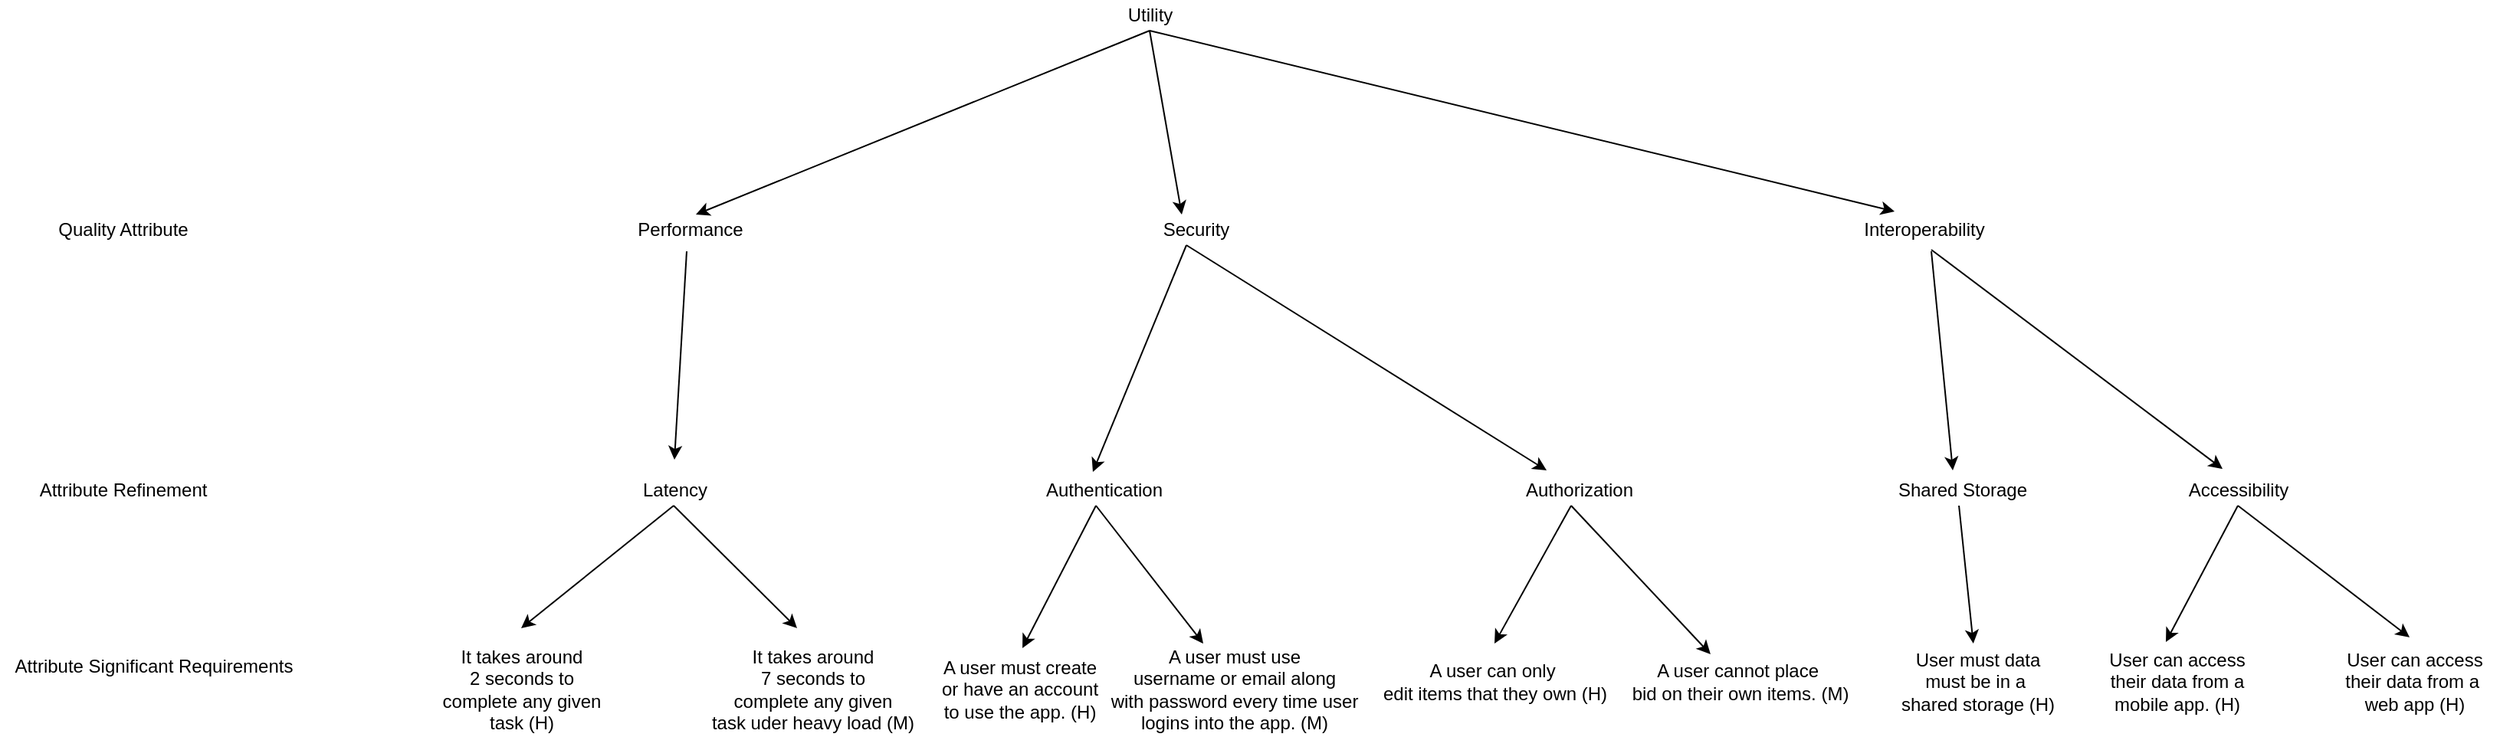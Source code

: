 <mxfile version="13.6.5" type="device"><diagram id="rduMfs4qzVTe8Fdrcr5A" name="Page-1"><mxGraphModel dx="801" dy="462" grid="1" gridSize="10" guides="1" tooltips="1" connect="1" arrows="1" fold="1" page="1" pageScale="1" pageWidth="1700" pageHeight="1100" math="0" shadow="0"><root><mxCell id="0"/><mxCell id="1" parent="0"/><mxCell id="EC4dwhFUrhE-oJEjy3RJ-1" value="Utility" style="text;html=1;resizable=0;autosize=1;align=center;verticalAlign=middle;points=[];fillColor=none;strokeColor=none;rounded=0;" vertex="1" parent="1"><mxGeometry x="780" y="10" width="40" height="20" as="geometry"/></mxCell><mxCell id="EC4dwhFUrhE-oJEjy3RJ-2" value="" style="endArrow=classic;html=1;entryX=0.55;entryY=0;entryDx=0;entryDy=0;entryPerimeter=0;" edge="1" parent="1" target="EC4dwhFUrhE-oJEjy3RJ-3"><mxGeometry width="50" height="50" relative="1" as="geometry"><mxPoint x="800" y="30" as="sourcePoint"/><mxPoint x="510" y="110" as="targetPoint"/></mxGeometry></mxCell><mxCell id="EC4dwhFUrhE-oJEjy3RJ-3" value="Performance" style="text;html=1;resizable=0;autosize=1;align=center;verticalAlign=middle;points=[];fillColor=none;strokeColor=none;rounded=0;" vertex="1" parent="1"><mxGeometry x="460" y="150" width="80" height="20" as="geometry"/></mxCell><mxCell id="EC4dwhFUrhE-oJEjy3RJ-4" value="" style="endArrow=classic;html=1;entryX=0.35;entryY=0;entryDx=0;entryDy=0;entryPerimeter=0;" edge="1" parent="1" target="EC4dwhFUrhE-oJEjy3RJ-5"><mxGeometry width="50" height="50" relative="1" as="geometry"><mxPoint x="800" y="30" as="sourcePoint"/><mxPoint x="820" y="120" as="targetPoint"/></mxGeometry></mxCell><mxCell id="EC4dwhFUrhE-oJEjy3RJ-5" value="Security" style="text;html=1;resizable=0;autosize=1;align=center;verticalAlign=middle;points=[];fillColor=none;strokeColor=none;rounded=0;" vertex="1" parent="1"><mxGeometry x="800" y="150" width="60" height="20" as="geometry"/></mxCell><mxCell id="EC4dwhFUrhE-oJEjy3RJ-6" value="" style="endArrow=classic;html=1;entryX=0.289;entryY=-0.1;entryDx=0;entryDy=0;entryPerimeter=0;" edge="1" parent="1" target="EC4dwhFUrhE-oJEjy3RJ-7"><mxGeometry width="50" height="50" relative="1" as="geometry"><mxPoint x="800" y="30" as="sourcePoint"/><mxPoint x="1120" y="70" as="targetPoint"/></mxGeometry></mxCell><mxCell id="EC4dwhFUrhE-oJEjy3RJ-7" value="Interoperability" style="text;html=1;resizable=0;autosize=1;align=center;verticalAlign=middle;points=[];fillColor=none;strokeColor=none;rounded=0;" vertex="1" parent="1"><mxGeometry x="1260" y="150" width="90" height="20" as="geometry"/></mxCell><mxCell id="EC4dwhFUrhE-oJEjy3RJ-8" value="" style="endArrow=classic;html=1;exitX=0.475;exitY=1.2;exitDx=0;exitDy=0;exitPerimeter=0;" edge="1" parent="1" source="EC4dwhFUrhE-oJEjy3RJ-3"><mxGeometry width="50" height="50" relative="1" as="geometry"><mxPoint x="500" y="180" as="sourcePoint"/><mxPoint x="490" y="310" as="targetPoint"/></mxGeometry></mxCell><mxCell id="EC4dwhFUrhE-oJEjy3RJ-9" value="Latency&lt;br&gt;" style="text;html=1;resizable=0;autosize=1;align=center;verticalAlign=middle;points=[];fillColor=none;strokeColor=none;rounded=0;" vertex="1" parent="1"><mxGeometry x="460" y="320" width="60" height="20" as="geometry"/></mxCell><mxCell id="EC4dwhFUrhE-oJEjy3RJ-10" value="" style="endArrow=classic;html=1;" edge="1" parent="1"><mxGeometry width="50" height="50" relative="1" as="geometry"><mxPoint x="489.5" y="340" as="sourcePoint"/><mxPoint x="390" y="420" as="targetPoint"/></mxGeometry></mxCell><mxCell id="EC4dwhFUrhE-oJEjy3RJ-11" value="It takes around&lt;br&gt;2 seconds to&lt;br&gt;complete any given&lt;br&gt;task (H)" style="text;html=1;resizable=0;autosize=1;align=center;verticalAlign=middle;points=[];fillColor=none;strokeColor=none;rounded=0;" vertex="1" parent="1"><mxGeometry x="330" y="430" width="120" height="60" as="geometry"/></mxCell><mxCell id="EC4dwhFUrhE-oJEjy3RJ-12" value="" style="endArrow=classic;html=1;" edge="1" parent="1"><mxGeometry width="50" height="50" relative="1" as="geometry"><mxPoint x="489.5" y="340" as="sourcePoint"/><mxPoint x="570" y="420" as="targetPoint"/></mxGeometry></mxCell><mxCell id="EC4dwhFUrhE-oJEjy3RJ-13" value="It takes around&lt;br&gt;7 seconds to&lt;br&gt;complete any given&lt;br&gt;task uder heavy load (M)" style="text;html=1;resizable=0;autosize=1;align=center;verticalAlign=middle;points=[];fillColor=none;strokeColor=none;rounded=0;" vertex="1" parent="1"><mxGeometry x="505" y="430" width="150" height="60" as="geometry"/></mxCell><mxCell id="EC4dwhFUrhE-oJEjy3RJ-14" value="" style="endArrow=classic;html=1;entryX=0.422;entryY=-0.1;entryDx=0;entryDy=0;entryPerimeter=0;" edge="1" parent="1" target="EC4dwhFUrhE-oJEjy3RJ-15"><mxGeometry width="50" height="50" relative="1" as="geometry"><mxPoint x="824" y="170" as="sourcePoint"/><mxPoint x="750" y="250" as="targetPoint"/></mxGeometry></mxCell><mxCell id="EC4dwhFUrhE-oJEjy3RJ-15" value="Authentication" style="text;html=1;resizable=0;autosize=1;align=center;verticalAlign=middle;points=[];fillColor=none;strokeColor=none;rounded=0;" vertex="1" parent="1"><mxGeometry x="725" y="320" width="90" height="20" as="geometry"/></mxCell><mxCell id="EC4dwhFUrhE-oJEjy3RJ-16" value="" style="endArrow=classic;html=1;entryX=0.267;entryY=-0.15;entryDx=0;entryDy=0;entryPerimeter=0;" edge="1" parent="1" target="EC4dwhFUrhE-oJEjy3RJ-17"><mxGeometry width="50" height="50" relative="1" as="geometry"><mxPoint x="824" y="170" as="sourcePoint"/><mxPoint x="945" y="250" as="targetPoint"/></mxGeometry></mxCell><mxCell id="EC4dwhFUrhE-oJEjy3RJ-17" value="Authorization" style="text;html=1;resizable=0;autosize=1;align=center;verticalAlign=middle;points=[];fillColor=none;strokeColor=none;rounded=0;" vertex="1" parent="1"><mxGeometry x="1035" y="320" width="90" height="20" as="geometry"/></mxCell><mxCell id="EC4dwhFUrhE-oJEjy3RJ-18" value="" style="endArrow=classic;html=1;entryX=0.517;entryY=-0.04;entryDx=0;entryDy=0;entryPerimeter=0;" edge="1" parent="1" target="EC4dwhFUrhE-oJEjy3RJ-19"><mxGeometry width="50" height="50" relative="1" as="geometry"><mxPoint x="765" y="340" as="sourcePoint"/><mxPoint x="715" y="420" as="targetPoint"/></mxGeometry></mxCell><mxCell id="EC4dwhFUrhE-oJEjy3RJ-19" value="A user must create&lt;br&gt;or have an account&lt;br&gt;to use the app. (H)" style="text;html=1;resizable=0;autosize=1;align=center;verticalAlign=middle;points=[];fillColor=none;strokeColor=none;rounded=0;" vertex="1" parent="1"><mxGeometry x="655" y="435" width="120" height="50" as="geometry"/></mxCell><mxCell id="EC4dwhFUrhE-oJEjy3RJ-20" value="" style="endArrow=classic;html=1;" edge="1" parent="1"><mxGeometry width="50" height="50" relative="1" as="geometry"><mxPoint x="765" y="340" as="sourcePoint"/><mxPoint x="835" y="430" as="targetPoint"/></mxGeometry></mxCell><mxCell id="EC4dwhFUrhE-oJEjy3RJ-22" value="A user must use&lt;br&gt;username or email along&lt;br&gt;with password every time user&lt;br&gt;logins into the app. (M)" style="text;html=1;align=center;verticalAlign=middle;resizable=0;points=[];autosize=1;" vertex="1" parent="1"><mxGeometry x="765" y="430" width="180" height="60" as="geometry"/></mxCell><mxCell id="EC4dwhFUrhE-oJEjy3RJ-24" value="" style="endArrow=classic;html=1;" edge="1" parent="1"><mxGeometry width="50" height="50" relative="1" as="geometry"><mxPoint x="1075" y="340" as="sourcePoint"/><mxPoint x="1025" y="430" as="targetPoint"/></mxGeometry></mxCell><mxCell id="EC4dwhFUrhE-oJEjy3RJ-25" value="A user can only&amp;nbsp;&lt;br&gt;edit items that they own (H)" style="text;html=1;align=center;verticalAlign=middle;resizable=0;points=[];autosize=1;" vertex="1" parent="1"><mxGeometry x="945" y="440" width="160" height="30" as="geometry"/></mxCell><mxCell id="EC4dwhFUrhE-oJEjy3RJ-27" value="" style="endArrow=classic;html=1;entryX=0.381;entryY=-0.1;entryDx=0;entryDy=0;entryPerimeter=0;" edge="1" parent="1" target="EC4dwhFUrhE-oJEjy3RJ-28"><mxGeometry width="50" height="50" relative="1" as="geometry"><mxPoint x="1075" y="340" as="sourcePoint"/><mxPoint x="1145" y="430" as="targetPoint"/></mxGeometry></mxCell><mxCell id="EC4dwhFUrhE-oJEjy3RJ-28" value="A user cannot place&amp;nbsp;&lt;br&gt;bid on their own items. (M)" style="text;html=1;align=center;verticalAlign=middle;resizable=0;points=[];autosize=1;" vertex="1" parent="1"><mxGeometry x="1105" y="440" width="160" height="30" as="geometry"/></mxCell><mxCell id="EC4dwhFUrhE-oJEjy3RJ-30" value="" style="endArrow=classic;html=1;entryX=0.44;entryY=-0.15;entryDx=0;entryDy=0;entryPerimeter=0;" edge="1" parent="1" target="EC4dwhFUrhE-oJEjy3RJ-31"><mxGeometry width="50" height="50" relative="1" as="geometry"><mxPoint x="1310" y="174" as="sourcePoint"/><mxPoint x="1210" y="240" as="targetPoint"/></mxGeometry></mxCell><mxCell id="EC4dwhFUrhE-oJEjy3RJ-31" value="Shared Storage" style="text;html=1;align=center;verticalAlign=middle;resizable=0;points=[];autosize=1;" vertex="1" parent="1"><mxGeometry x="1280" y="320" width="100" height="20" as="geometry"/></mxCell><mxCell id="EC4dwhFUrhE-oJEjy3RJ-32" value="" style="endArrow=classic;html=1;" edge="1" parent="1" target="EC4dwhFUrhE-oJEjy3RJ-33"><mxGeometry width="50" height="50" relative="1" as="geometry"><mxPoint x="1328.02" y="340" as="sourcePoint"/><mxPoint x="1328" y="410" as="targetPoint"/></mxGeometry></mxCell><mxCell id="EC4dwhFUrhE-oJEjy3RJ-33" value="User must data&lt;br&gt;must be in a&amp;nbsp;&lt;br&gt;shared storage (H)" style="text;html=1;align=center;verticalAlign=middle;resizable=0;points=[];autosize=1;" vertex="1" parent="1"><mxGeometry x="1280" y="430" width="120" height="50" as="geometry"/></mxCell><mxCell id="EC4dwhFUrhE-oJEjy3RJ-34" value="" style="endArrow=classic;html=1;entryX=0.375;entryY=-0.2;entryDx=0;entryDy=0;entryPerimeter=0;" edge="1" parent="1" target="EC4dwhFUrhE-oJEjy3RJ-35"><mxGeometry width="50" height="50" relative="1" as="geometry"><mxPoint x="1310" y="173" as="sourcePoint"/><mxPoint x="1490" y="290" as="targetPoint"/></mxGeometry></mxCell><mxCell id="EC4dwhFUrhE-oJEjy3RJ-35" value="Accessibility" style="text;html=1;align=center;verticalAlign=middle;resizable=0;points=[];autosize=1;" vertex="1" parent="1"><mxGeometry x="1470" y="320" width="80" height="20" as="geometry"/></mxCell><mxCell id="EC4dwhFUrhE-oJEjy3RJ-36" value="" style="endArrow=classic;html=1;entryX=0.43;entryY=-0.02;entryDx=0;entryDy=0;entryPerimeter=0;" edge="1" parent="1" target="EC4dwhFUrhE-oJEjy3RJ-37"><mxGeometry width="50" height="50" relative="1" as="geometry"><mxPoint x="1510" y="340" as="sourcePoint"/><mxPoint x="1470" y="410" as="targetPoint"/></mxGeometry></mxCell><mxCell id="EC4dwhFUrhE-oJEjy3RJ-37" value="User can access&lt;br&gt;their data from a&lt;br&gt;mobile app. (H)" style="text;html=1;align=center;verticalAlign=middle;resizable=0;points=[];autosize=1;" vertex="1" parent="1"><mxGeometry x="1420" y="430" width="100" height="50" as="geometry"/></mxCell><mxCell id="EC4dwhFUrhE-oJEjy3RJ-38" value="" style="endArrow=classic;html=1;entryX=0.473;entryY=-0.08;entryDx=0;entryDy=0;entryPerimeter=0;" edge="1" parent="1" target="EC4dwhFUrhE-oJEjy3RJ-39"><mxGeometry width="50" height="50" relative="1" as="geometry"><mxPoint x="1510" y="340" as="sourcePoint"/><mxPoint x="1601" y="400" as="targetPoint"/></mxGeometry></mxCell><mxCell id="EC4dwhFUrhE-oJEjy3RJ-39" value="User can access&lt;br&gt;their data from a&amp;nbsp;&lt;br&gt;web app (H)" style="text;html=1;align=center;verticalAlign=middle;resizable=0;points=[];autosize=1;" vertex="1" parent="1"><mxGeometry x="1570" y="430" width="110" height="50" as="geometry"/></mxCell><mxCell id="EC4dwhFUrhE-oJEjy3RJ-40" value="Quality Attribute" style="text;html=1;align=center;verticalAlign=middle;resizable=0;points=[];autosize=1;" vertex="1" parent="1"><mxGeometry x="80" y="150" width="100" height="20" as="geometry"/></mxCell><mxCell id="EC4dwhFUrhE-oJEjy3RJ-41" value="Attribute Refinement" style="text;html=1;align=center;verticalAlign=middle;resizable=0;points=[];autosize=1;" vertex="1" parent="1"><mxGeometry x="70" y="320" width="120" height="20" as="geometry"/></mxCell><mxCell id="EC4dwhFUrhE-oJEjy3RJ-42" value="Attribute Significant Requirements" style="text;html=1;align=center;verticalAlign=middle;resizable=0;points=[];autosize=1;" vertex="1" parent="1"><mxGeometry x="50" y="435" width="200" height="20" as="geometry"/></mxCell></root></mxGraphModel></diagram></mxfile>